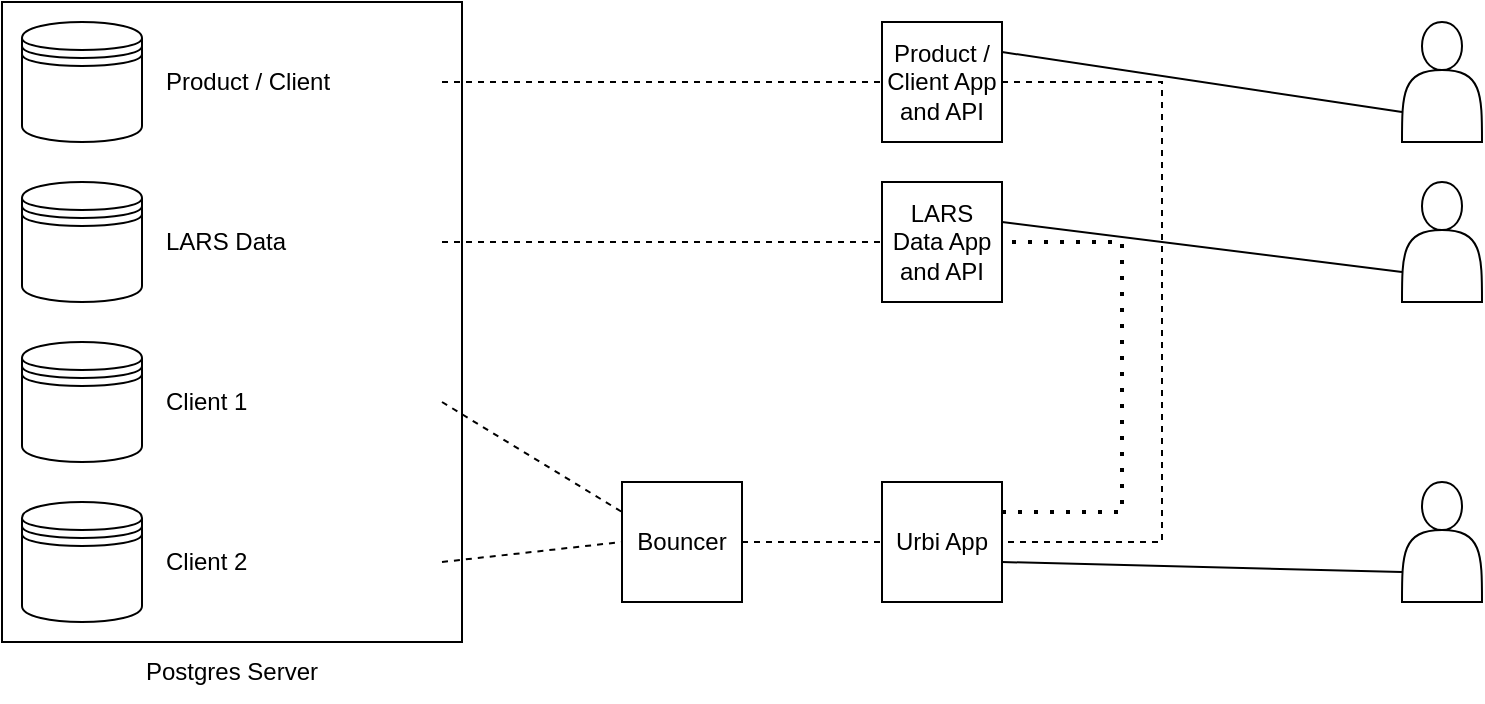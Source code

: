 <mxfile version="26.0.6">
  <diagram name="Page-1" id="d66fe2ae-3e9f-cf2f-6d29-e24063ad5d60">
    <mxGraphModel dx="1687" dy="1049" grid="1" gridSize="10" guides="1" tooltips="1" connect="1" arrows="1" fold="1" page="1" pageScale="1" pageWidth="1100" pageHeight="850" background="none" math="0" shadow="0">
      <root>
        <mxCell id="0" />
        <mxCell id="1" parent="0" />
        <mxCell id="3TBpOLbOK-bcbURqcMTr-11" value="" style="rounded=0;whiteSpace=wrap;html=1;" vertex="1" parent="1">
          <mxGeometry x="80" y="30" width="230" height="320" as="geometry" />
        </mxCell>
        <mxCell id="3TBpOLbOK-bcbURqcMTr-1" value="" style="shape=datastore;whiteSpace=wrap;html=1;" vertex="1" parent="1">
          <mxGeometry x="90" y="40" width="60" height="60" as="geometry" />
        </mxCell>
        <mxCell id="3TBpOLbOK-bcbURqcMTr-2" value="" style="shape=datastore;whiteSpace=wrap;html=1;" vertex="1" parent="1">
          <mxGeometry x="90" y="120" width="60" height="60" as="geometry" />
        </mxCell>
        <mxCell id="3TBpOLbOK-bcbURqcMTr-3" value="" style="shape=datastore;whiteSpace=wrap;html=1;" vertex="1" parent="1">
          <mxGeometry x="90" y="200" width="60" height="60" as="geometry" />
        </mxCell>
        <mxCell id="3TBpOLbOK-bcbURqcMTr-4" value="" style="shape=datastore;whiteSpace=wrap;html=1;" vertex="1" parent="1">
          <mxGeometry x="90" y="280" width="60" height="60" as="geometry" />
        </mxCell>
        <mxCell id="3TBpOLbOK-bcbURqcMTr-5" value="Product / Client" style="text;html=1;align=left;verticalAlign=middle;whiteSpace=wrap;rounded=0;" vertex="1" parent="1">
          <mxGeometry x="160" y="40" width="140" height="60" as="geometry" />
        </mxCell>
        <mxCell id="3TBpOLbOK-bcbURqcMTr-6" value="LARS Data" style="text;html=1;align=left;verticalAlign=middle;whiteSpace=wrap;rounded=0;" vertex="1" parent="1">
          <mxGeometry x="160" y="120" width="140" height="60" as="geometry" />
        </mxCell>
        <mxCell id="3TBpOLbOK-bcbURqcMTr-8" value="Client 1" style="text;html=1;align=left;verticalAlign=middle;whiteSpace=wrap;rounded=0;" vertex="1" parent="1">
          <mxGeometry x="160" y="200" width="140" height="60" as="geometry" />
        </mxCell>
        <mxCell id="3TBpOLbOK-bcbURqcMTr-9" value="Client 2" style="text;html=1;align=left;verticalAlign=middle;whiteSpace=wrap;rounded=0;" vertex="1" parent="1">
          <mxGeometry x="160" y="280" width="140" height="60" as="geometry" />
        </mxCell>
        <mxCell id="3TBpOLbOK-bcbURqcMTr-12" value="Postgres Server" style="text;html=1;align=center;verticalAlign=middle;whiteSpace=wrap;rounded=0;" vertex="1" parent="1">
          <mxGeometry x="80" y="350" width="230" height="30" as="geometry" />
        </mxCell>
        <mxCell id="3TBpOLbOK-bcbURqcMTr-13" value="" style="shape=actor;whiteSpace=wrap;html=1;" vertex="1" parent="1">
          <mxGeometry x="780" y="270" width="40" height="60" as="geometry" />
        </mxCell>
        <mxCell id="3TBpOLbOK-bcbURqcMTr-14" value="" style="whiteSpace=wrap;html=1;aspect=fixed;" vertex="1" parent="1">
          <mxGeometry x="520" y="40" width="60" height="60" as="geometry" />
        </mxCell>
        <mxCell id="3TBpOLbOK-bcbURqcMTr-16" value="" style="whiteSpace=wrap;html=1;aspect=fixed;" vertex="1" parent="1">
          <mxGeometry x="520" y="120" width="60" height="60" as="geometry" />
        </mxCell>
        <mxCell id="3TBpOLbOK-bcbURqcMTr-17" value="" style="whiteSpace=wrap;html=1;aspect=fixed;" vertex="1" parent="1">
          <mxGeometry x="520" y="270" width="60" height="60" as="geometry" />
        </mxCell>
        <mxCell id="3TBpOLbOK-bcbURqcMTr-18" value="" style="whiteSpace=wrap;html=1;aspect=fixed;" vertex="1" parent="1">
          <mxGeometry x="390" y="270" width="60" height="60" as="geometry" />
        </mxCell>
        <mxCell id="3TBpOLbOK-bcbURqcMTr-19" value="" style="endArrow=none;dashed=1;html=1;rounded=0;exitX=1;exitY=0.5;exitDx=0;exitDy=0;entryX=0;entryY=0.5;entryDx=0;entryDy=0;" edge="1" parent="1" source="3TBpOLbOK-bcbURqcMTr-5" target="3TBpOLbOK-bcbURqcMTr-14">
          <mxGeometry width="50" height="50" relative="1" as="geometry">
            <mxPoint x="350" y="60" as="sourcePoint" />
            <mxPoint x="810" y="430" as="targetPoint" />
          </mxGeometry>
        </mxCell>
        <mxCell id="3TBpOLbOK-bcbURqcMTr-21" value="" style="endArrow=none;dashed=1;html=1;rounded=0;exitX=1;exitY=0.5;exitDx=0;exitDy=0;entryX=0;entryY=0.5;entryDx=0;entryDy=0;" edge="1" parent="1" source="3TBpOLbOK-bcbURqcMTr-6" target="3TBpOLbOK-bcbURqcMTr-16">
          <mxGeometry width="50" height="50" relative="1" as="geometry">
            <mxPoint x="760" y="480" as="sourcePoint" />
            <mxPoint x="810" y="430" as="targetPoint" />
          </mxGeometry>
        </mxCell>
        <mxCell id="3TBpOLbOK-bcbURqcMTr-22" value="" style="endArrow=none;dashed=1;html=1;rounded=0;exitX=1;exitY=0.5;exitDx=0;exitDy=0;entryX=0;entryY=0.25;entryDx=0;entryDy=0;" edge="1" parent="1" source="3TBpOLbOK-bcbURqcMTr-8" target="3TBpOLbOK-bcbURqcMTr-18">
          <mxGeometry width="50" height="50" relative="1" as="geometry">
            <mxPoint x="760" y="480" as="sourcePoint" />
            <mxPoint x="810" y="430" as="targetPoint" />
          </mxGeometry>
        </mxCell>
        <mxCell id="3TBpOLbOK-bcbURqcMTr-23" value="" style="endArrow=none;dashed=1;html=1;rounded=0;exitX=1;exitY=0.5;exitDx=0;exitDy=0;entryX=0;entryY=0.5;entryDx=0;entryDy=0;" edge="1" parent="1" source="3TBpOLbOK-bcbURqcMTr-9" target="3TBpOLbOK-bcbURqcMTr-18">
          <mxGeometry width="50" height="50" relative="1" as="geometry">
            <mxPoint x="760" y="480" as="sourcePoint" />
            <mxPoint x="810" y="430" as="targetPoint" />
          </mxGeometry>
        </mxCell>
        <mxCell id="3TBpOLbOK-bcbURqcMTr-24" value="" style="endArrow=none;dashed=1;html=1;rounded=0;exitX=1;exitY=0.5;exitDx=0;exitDy=0;entryX=0;entryY=0.5;entryDx=0;entryDy=0;" edge="1" parent="1" source="3TBpOLbOK-bcbURqcMTr-18" target="3TBpOLbOK-bcbURqcMTr-17">
          <mxGeometry width="50" height="50" relative="1" as="geometry">
            <mxPoint x="760" y="480" as="sourcePoint" />
            <mxPoint x="810" y="430" as="targetPoint" />
          </mxGeometry>
        </mxCell>
        <mxCell id="3TBpOLbOK-bcbURqcMTr-25" value="" style="endArrow=none;dashed=1;html=1;rounded=0;exitX=1;exitY=0.5;exitDx=0;exitDy=0;entryX=1;entryY=0.5;entryDx=0;entryDy=0;" edge="1" parent="1" source="3TBpOLbOK-bcbURqcMTr-14" target="3TBpOLbOK-bcbURqcMTr-17">
          <mxGeometry width="50" height="50" relative="1" as="geometry">
            <mxPoint x="760" y="480" as="sourcePoint" />
            <mxPoint x="650" y="70" as="targetPoint" />
            <Array as="points">
              <mxPoint x="660" y="70" />
              <mxPoint x="660" y="300" />
            </Array>
          </mxGeometry>
        </mxCell>
        <mxCell id="3TBpOLbOK-bcbURqcMTr-26" value="" style="endArrow=none;dashed=1;html=1;dashPattern=1 3;strokeWidth=2;rounded=0;entryX=1;entryY=0.5;entryDx=0;entryDy=0;exitX=1;exitY=0.25;exitDx=0;exitDy=0;" edge="1" parent="1" source="3TBpOLbOK-bcbURqcMTr-17" target="3TBpOLbOK-bcbURqcMTr-16">
          <mxGeometry width="50" height="50" relative="1" as="geometry">
            <mxPoint x="760" y="480" as="sourcePoint" />
            <mxPoint x="810" y="430" as="targetPoint" />
            <Array as="points">
              <mxPoint x="640" y="285" />
              <mxPoint x="640" y="150" />
            </Array>
          </mxGeometry>
        </mxCell>
        <mxCell id="3TBpOLbOK-bcbURqcMTr-27" value="" style="shape=actor;whiteSpace=wrap;html=1;" vertex="1" parent="1">
          <mxGeometry x="780" y="120" width="40" height="60" as="geometry" />
        </mxCell>
        <mxCell id="3TBpOLbOK-bcbURqcMTr-28" value="" style="shape=actor;whiteSpace=wrap;html=1;" vertex="1" parent="1">
          <mxGeometry x="780" y="40" width="40" height="60" as="geometry" />
        </mxCell>
        <mxCell id="3TBpOLbOK-bcbURqcMTr-29" value="" style="endArrow=none;html=1;rounded=0;exitX=1;exitY=0.25;exitDx=0;exitDy=0;entryX=0;entryY=0.75;entryDx=0;entryDy=0;" edge="1" parent="1" source="3TBpOLbOK-bcbURqcMTr-14" target="3TBpOLbOK-bcbURqcMTr-28">
          <mxGeometry width="50" height="50" relative="1" as="geometry">
            <mxPoint x="760" y="480" as="sourcePoint" />
            <mxPoint x="810" y="430" as="targetPoint" />
          </mxGeometry>
        </mxCell>
        <mxCell id="3TBpOLbOK-bcbURqcMTr-30" value="" style="endArrow=none;html=1;rounded=0;entryX=0;entryY=0.75;entryDx=0;entryDy=0;" edge="1" parent="1" target="3TBpOLbOK-bcbURqcMTr-13">
          <mxGeometry width="50" height="50" relative="1" as="geometry">
            <mxPoint x="580" y="310" as="sourcePoint" />
            <mxPoint x="810" y="430" as="targetPoint" />
          </mxGeometry>
        </mxCell>
        <mxCell id="3TBpOLbOK-bcbURqcMTr-31" value="" style="endArrow=none;html=1;rounded=0;entryX=0;entryY=0.75;entryDx=0;entryDy=0;" edge="1" parent="1" target="3TBpOLbOK-bcbURqcMTr-27">
          <mxGeometry width="50" height="50" relative="1" as="geometry">
            <mxPoint x="580" y="140" as="sourcePoint" />
            <mxPoint x="630" y="90" as="targetPoint" />
          </mxGeometry>
        </mxCell>
        <mxCell id="3TBpOLbOK-bcbURqcMTr-32" value="Bouncer" style="text;html=1;align=center;verticalAlign=middle;whiteSpace=wrap;rounded=0;" vertex="1" parent="1">
          <mxGeometry x="390" y="285" width="60" height="30" as="geometry" />
        </mxCell>
        <mxCell id="3TBpOLbOK-bcbURqcMTr-33" value="Product / Client App and API" style="text;html=1;align=center;verticalAlign=middle;whiteSpace=wrap;rounded=0;" vertex="1" parent="1">
          <mxGeometry x="520" y="40" width="60" height="60" as="geometry" />
        </mxCell>
        <mxCell id="3TBpOLbOK-bcbURqcMTr-34" value="LARS Data App and API" style="text;html=1;align=center;verticalAlign=middle;whiteSpace=wrap;rounded=0;" vertex="1" parent="1">
          <mxGeometry x="520" y="120" width="60" height="60" as="geometry" />
        </mxCell>
        <mxCell id="3TBpOLbOK-bcbURqcMTr-36" value="Urbi App" style="text;html=1;align=center;verticalAlign=middle;whiteSpace=wrap;rounded=0;" vertex="1" parent="1">
          <mxGeometry x="520" y="270" width="60" height="60" as="geometry" />
        </mxCell>
      </root>
    </mxGraphModel>
  </diagram>
</mxfile>
